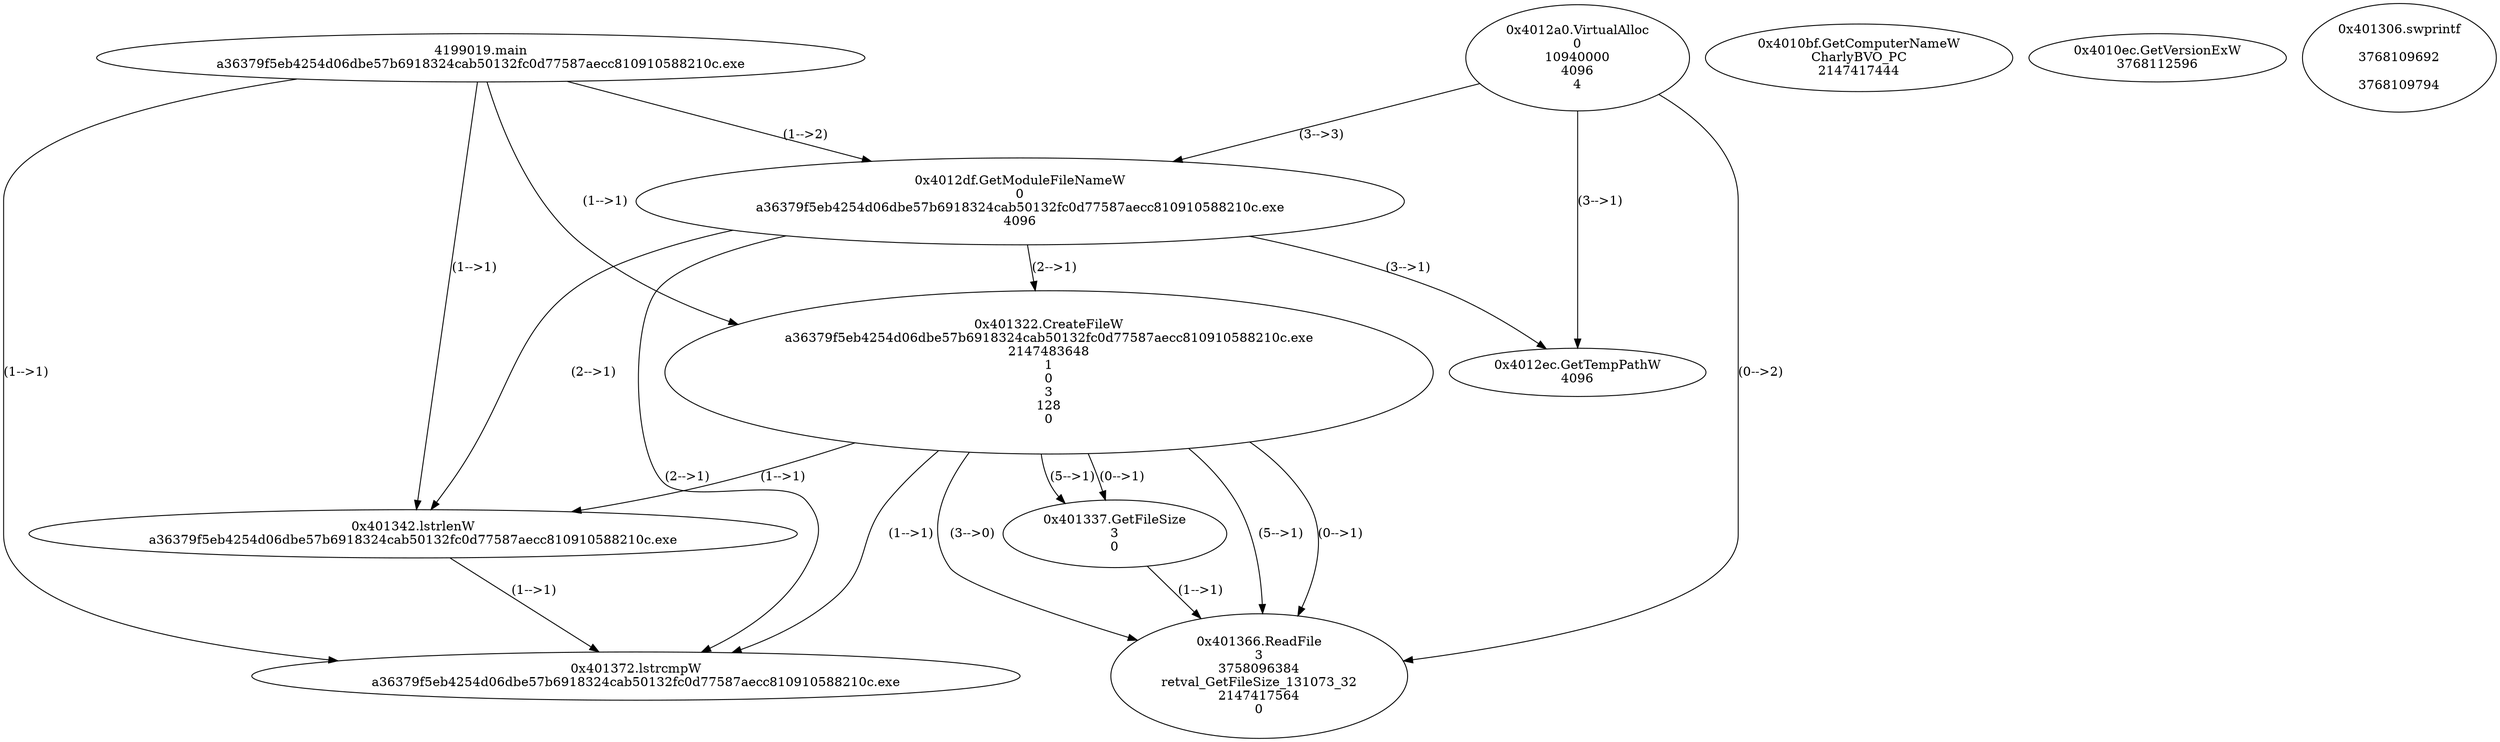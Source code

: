 // Global SCDG with merge call
digraph {
	0 [label="4199019.main
a36379f5eb4254d06dbe57b6918324cab50132fc0d77587aecc810910588210c.exe"]
	1 [label="0x4012a0.VirtualAlloc
0
10940000
4096
4"]
	2 [label="0x4010bf.GetComputerNameW
CharlyBVO_PC
2147417444"]
	3 [label="0x4010ec.GetVersionExW
3768112596"]
	4 [label="0x4012df.GetModuleFileNameW
0
a36379f5eb4254d06dbe57b6918324cab50132fc0d77587aecc810910588210c.exe
4096"]
	0 -> 4 [label="(1-->2)"]
	1 -> 4 [label="(3-->3)"]
	5 [label="0x4012ec.GetTempPathW
4096
"]
	1 -> 5 [label="(3-->1)"]
	4 -> 5 [label="(3-->1)"]
	6 [label="0x401306.swprintf

3768109692

3768109794"]
	7 [label="0x401322.CreateFileW
a36379f5eb4254d06dbe57b6918324cab50132fc0d77587aecc810910588210c.exe
2147483648
1
0
3
128
0"]
	0 -> 7 [label="(1-->1)"]
	4 -> 7 [label="(2-->1)"]
	8 [label="0x401337.GetFileSize
3
0"]
	7 -> 8 [label="(5-->1)"]
	7 -> 8 [label="(0-->1)"]
	9 [label="0x401342.lstrlenW
a36379f5eb4254d06dbe57b6918324cab50132fc0d77587aecc810910588210c.exe"]
	0 -> 9 [label="(1-->1)"]
	4 -> 9 [label="(2-->1)"]
	7 -> 9 [label="(1-->1)"]
	10 [label="0x401366.ReadFile
3
3758096384
retval_GetFileSize_131073_32
2147417564
0"]
	7 -> 10 [label="(5-->1)"]
	7 -> 10 [label="(0-->1)"]
	8 -> 10 [label="(1-->1)"]
	1 -> 10 [label="(0-->2)"]
	7 -> 10 [label="(3-->0)"]
	11 [label="0x401372.lstrcmpW
a36379f5eb4254d06dbe57b6918324cab50132fc0d77587aecc810910588210c.exe
"]
	0 -> 11 [label="(1-->1)"]
	4 -> 11 [label="(2-->1)"]
	7 -> 11 [label="(1-->1)"]
	9 -> 11 [label="(1-->1)"]
}
